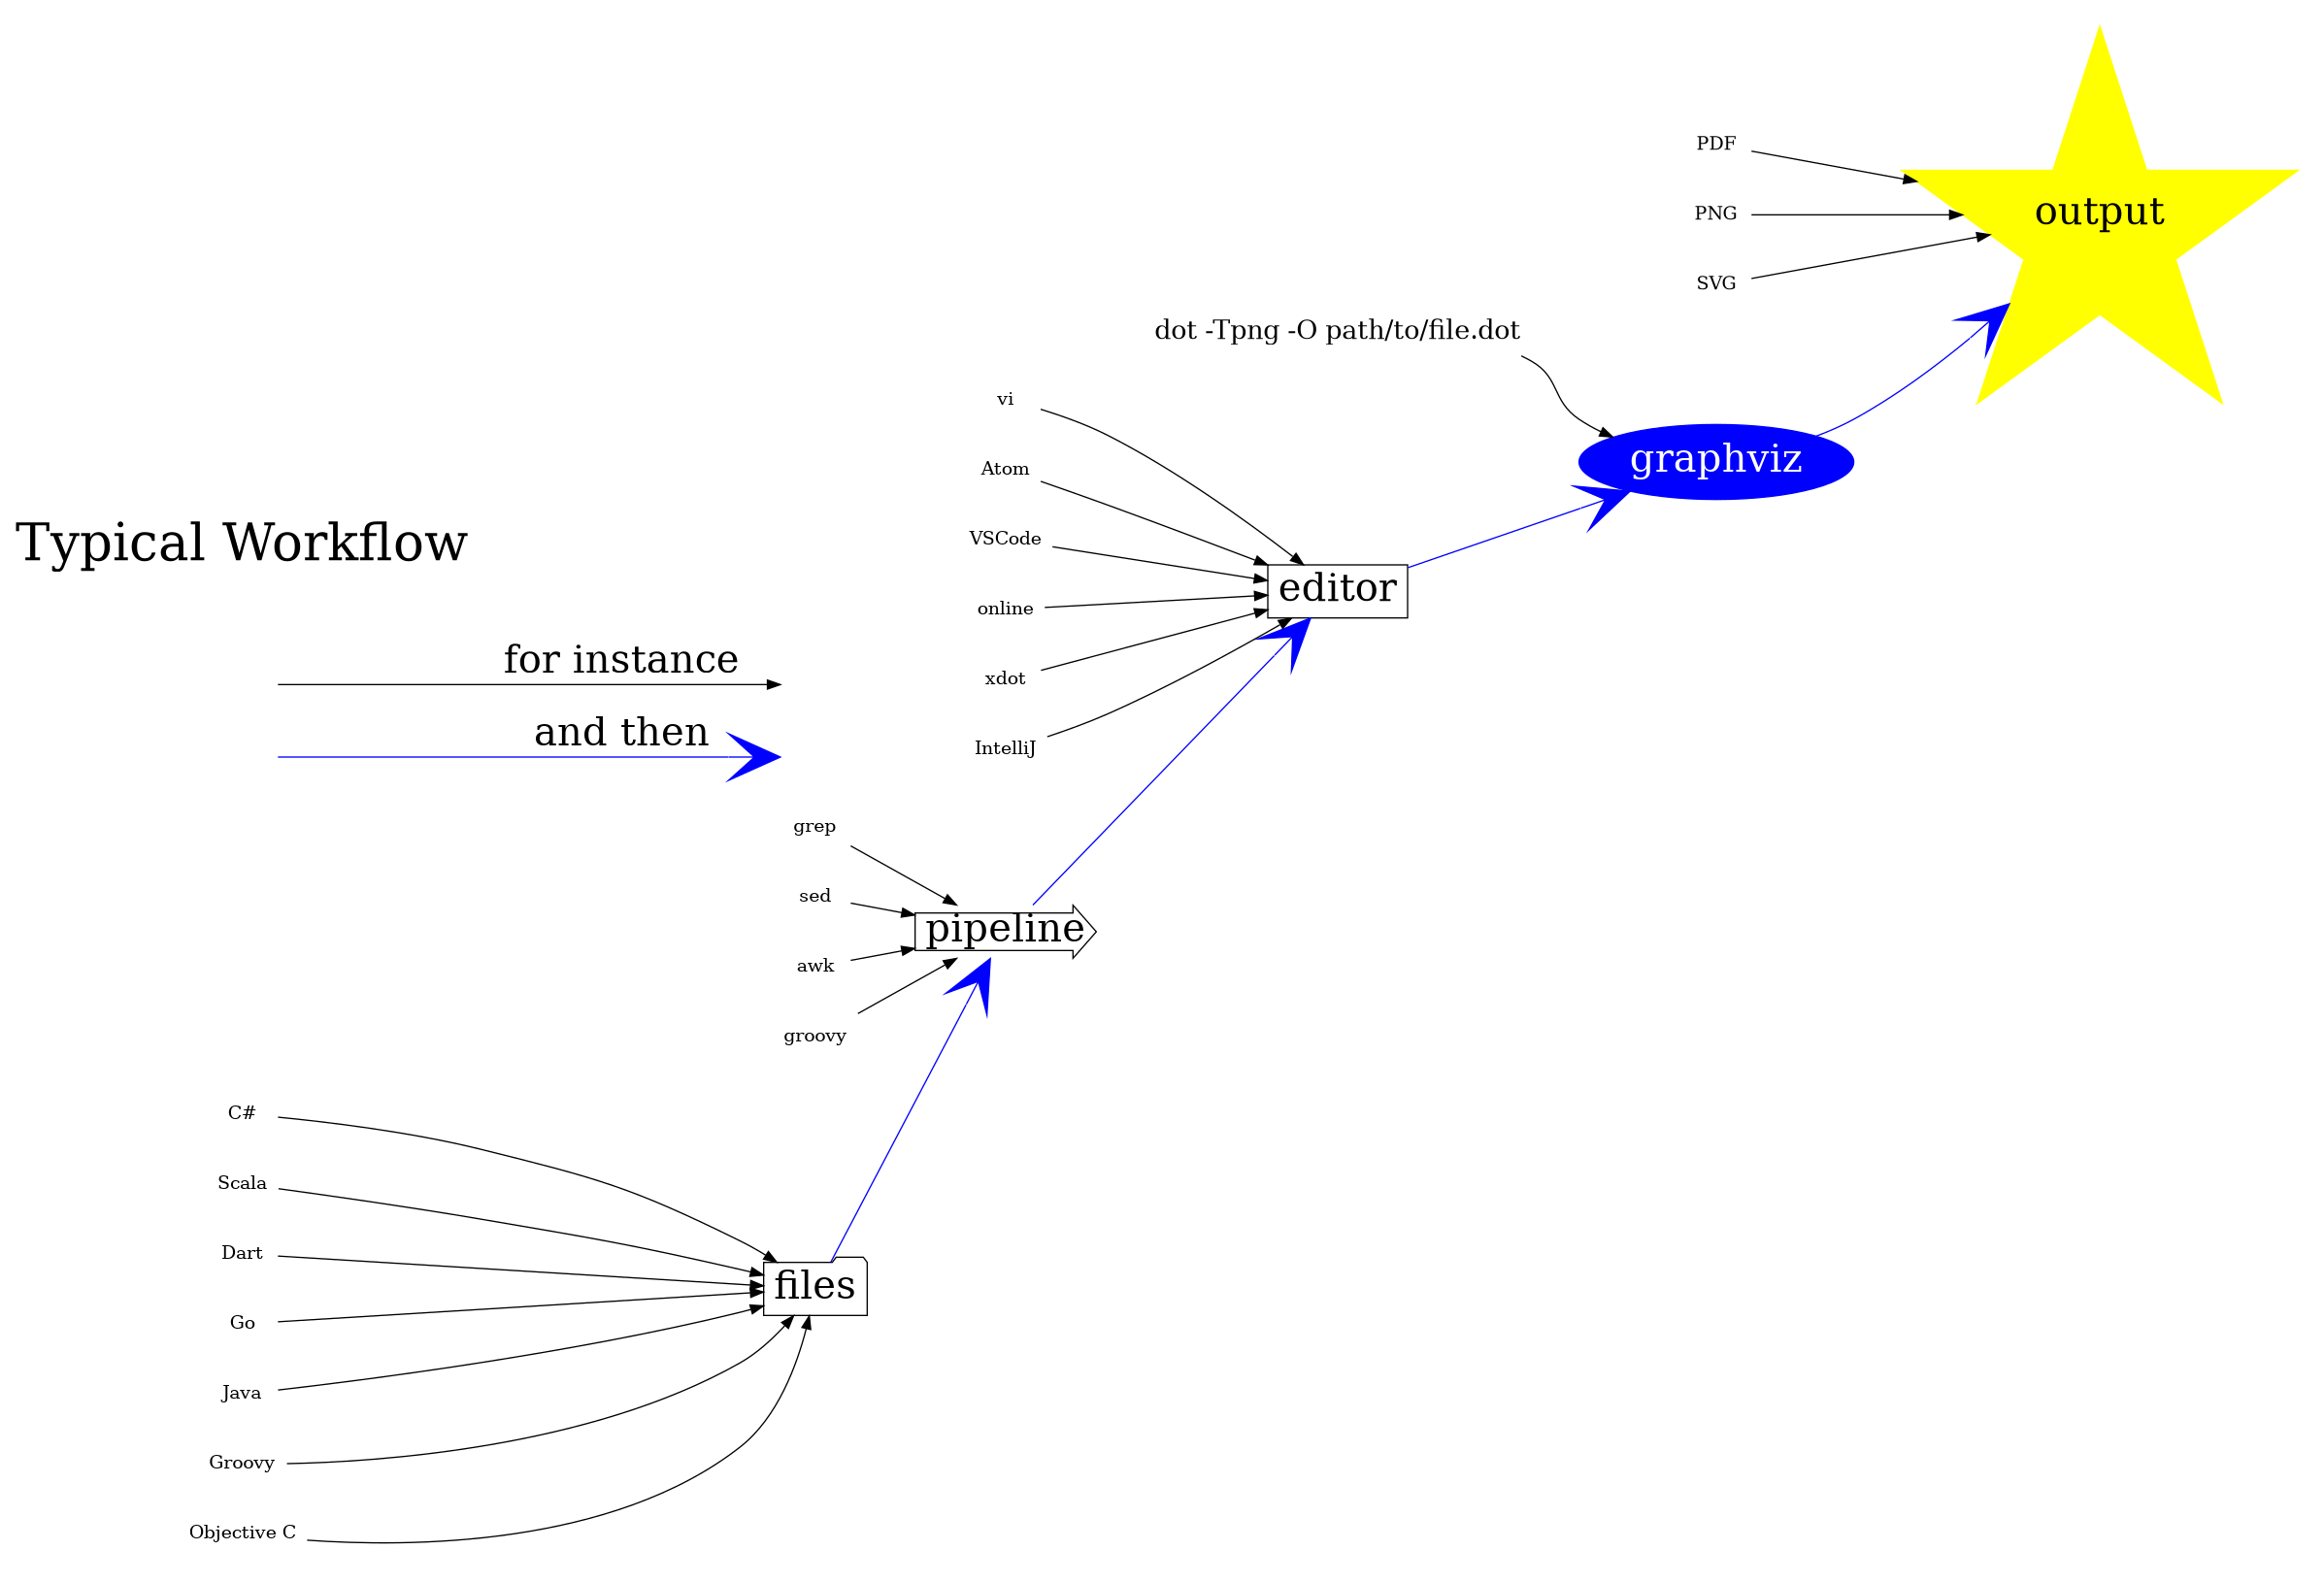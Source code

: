 @startuml
digraph G {

rankdir=LR

files -> pipeline -> editor -> graphviz -> output [color=blue arrowsize=4 arrowhead=vee]

before [shape=none label=""]
after [shape=none label=""]
before->after [label="and then" fontsize=30 color=blue arrowsize=4 arrowhead=vee]

{ "C#" Scala, Dart, Go, Java, Groovy, "Objective C"} -> files
{ grep, sed, awk, groovy} -> pipeline
{ vi, Atom, VSCode, online, xdot, IntelliJ } ->editor
{ PDF, PNG, SVG } -> output

 member [shape=none label=""]
 set [shape=none label=""]
 member->set [label="for instance" fontsize=30]

 subgraph cluster_languages {
   style="invis"
   "C#" [shape=none]
   "Scala" [shape=none]
   "Dart" [shape=none]
   "Go" [shape=none]
   "Java" [shape=none]
   "Groovy" [shape=none]
   "Objective C" [shape=none]
   files [shape=folder fontsize=30]
 }

 subgraph cluster_pipeline {
   style="invis"
   grep [shape=none]
    awk [shape=none]
    sed [shape=none]
   groovy [shape=none]
   pipeline [shape=rarrow fontsize=30]
 }

subgraph cluster_editor {
 style="invis"
 IntelliJ [shape=none]
 Atom     [shape=none]
 VSCode   [shape=none]
 vi       [shape=none]
 online   [shape=none]
 xdot     [shape=none]
 editor   [shape=box fontsize=30]
}

 subgraph cluster_output {
   style="invis"
   PDF [shape=none]
   PNG [shape=none]
   SVG [shape=none]
   output [shape=star style=filled color=yellow fontsize=30]
 }

 tldr -> graphviz
 tldr [shape=none fontsize=20 label="dot -Tpng -O path/to/file.dot"]
 graphviz [fontsize=30 style=filled color=blue fontcolor=white]

 "Typical Workflow
 "[shape=none fontsize=40]

}

@enduml

